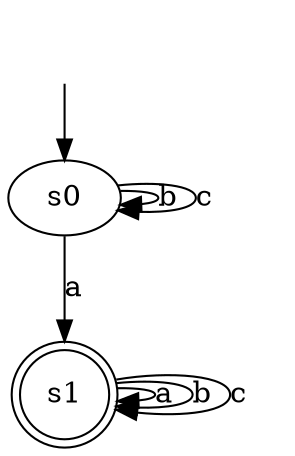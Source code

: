 digraph learned_dfa {
s0 [label="s0"];
s1 [label="s1", shape=doublecircle];
s0 -> s1 [label="a"];
s0 -> s0 [label="b"];
s0 -> s0 [label="c"];
s1 -> s1 [label="a"];
s1 -> s1 [label="b"];
s1 -> s1 [label="c"];
__start0 [shape=none, label=""];
__start0 -> s0 [label=""];
}
